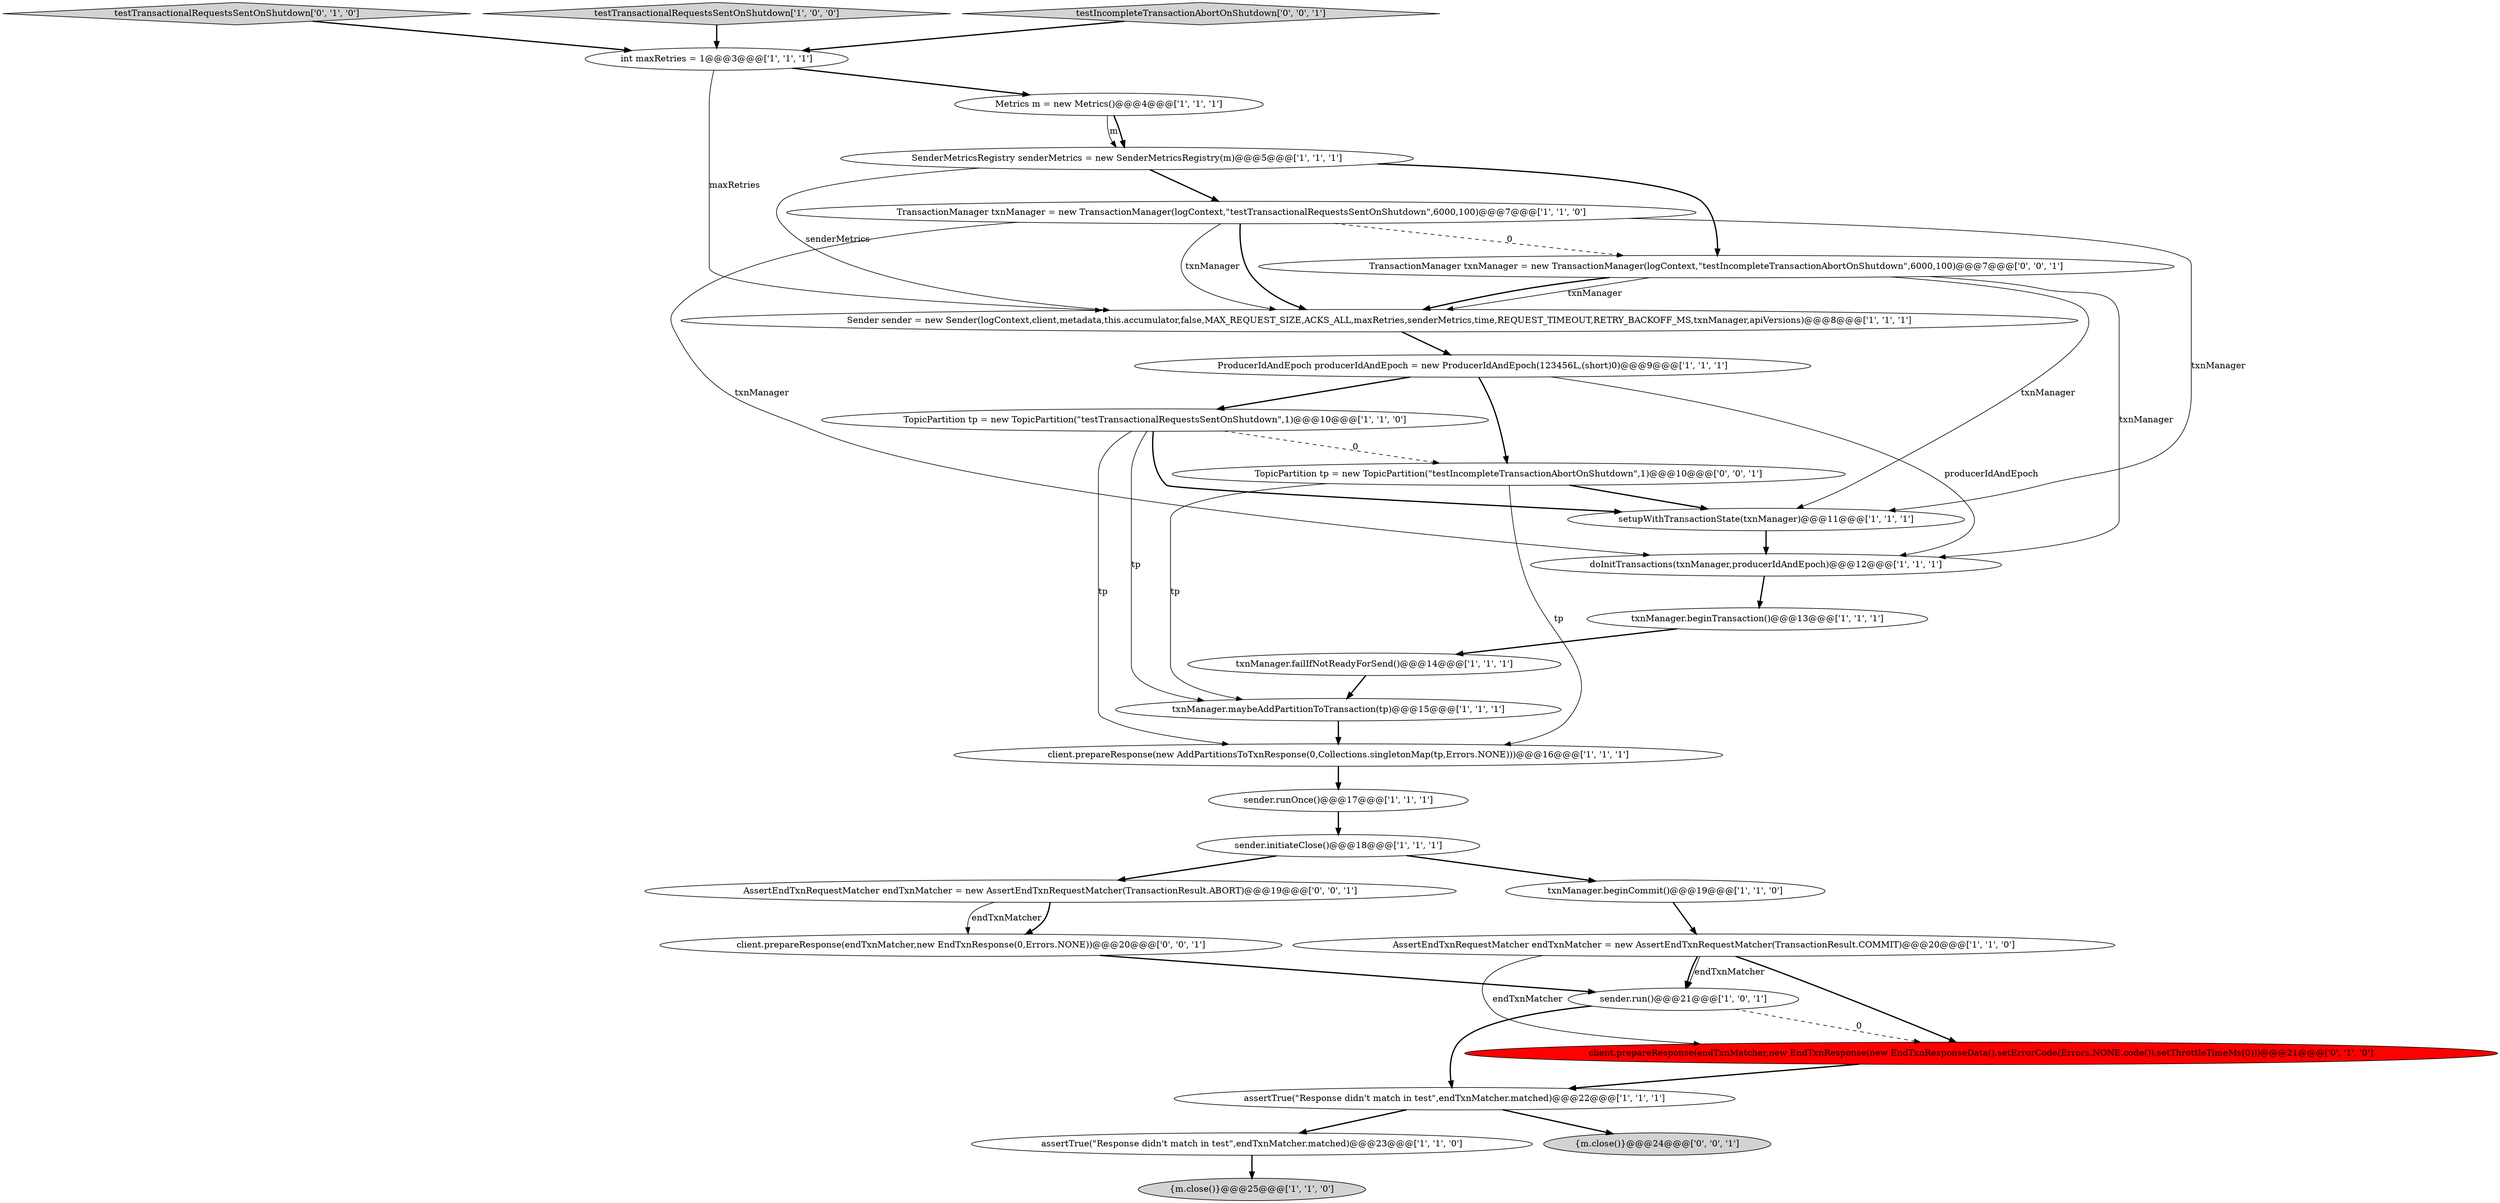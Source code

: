 digraph {
25 [style = filled, label = "client.prepareResponse(endTxnMatcher,new EndTxnResponse(0,Errors.NONE))@@@20@@@['0', '0', '1']", fillcolor = white, shape = ellipse image = "AAA0AAABBB3BBB"];
22 [style = filled, label = "testTransactionalRequestsSentOnShutdown['0', '1', '0']", fillcolor = lightgray, shape = diamond image = "AAA0AAABBB2BBB"];
11 [style = filled, label = "assertTrue(\"Response didn't match in test\",endTxnMatcher.matched)@@@23@@@['1', '1', '0']", fillcolor = white, shape = ellipse image = "AAA0AAABBB1BBB"];
21 [style = filled, label = "AssertEndTxnRequestMatcher endTxnMatcher = new AssertEndTxnRequestMatcher(TransactionResult.COMMIT)@@@20@@@['1', '1', '0']", fillcolor = white, shape = ellipse image = "AAA0AAABBB1BBB"];
1 [style = filled, label = "sender.run()@@@21@@@['1', '0', '1']", fillcolor = white, shape = ellipse image = "AAA0AAABBB1BBB"];
12 [style = filled, label = "int maxRetries = 1@@@3@@@['1', '1', '1']", fillcolor = white, shape = ellipse image = "AAA0AAABBB1BBB"];
23 [style = filled, label = "client.prepareResponse(endTxnMatcher,new EndTxnResponse(new EndTxnResponseData().setErrorCode(Errors.NONE.code()).setThrottleTimeMs(0)))@@@21@@@['0', '1', '0']", fillcolor = red, shape = ellipse image = "AAA1AAABBB2BBB"];
2 [style = filled, label = "txnManager.failIfNotReadyForSend()@@@14@@@['1', '1', '1']", fillcolor = white, shape = ellipse image = "AAA0AAABBB1BBB"];
6 [style = filled, label = "assertTrue(\"Response didn't match in test\",endTxnMatcher.matched)@@@22@@@['1', '1', '1']", fillcolor = white, shape = ellipse image = "AAA0AAABBB1BBB"];
19 [style = filled, label = "txnManager.beginTransaction()@@@13@@@['1', '1', '1']", fillcolor = white, shape = ellipse image = "AAA0AAABBB1BBB"];
29 [style = filled, label = "TopicPartition tp = new TopicPartition(\"testIncompleteTransactionAbortOnShutdown\",1)@@@10@@@['0', '0', '1']", fillcolor = white, shape = ellipse image = "AAA0AAABBB3BBB"];
13 [style = filled, label = "SenderMetricsRegistry senderMetrics = new SenderMetricsRegistry(m)@@@5@@@['1', '1', '1']", fillcolor = white, shape = ellipse image = "AAA0AAABBB1BBB"];
16 [style = filled, label = "testTransactionalRequestsSentOnShutdown['1', '0', '0']", fillcolor = lightgray, shape = diamond image = "AAA0AAABBB1BBB"];
18 [style = filled, label = "doInitTransactions(txnManager,producerIdAndEpoch)@@@12@@@['1', '1', '1']", fillcolor = white, shape = ellipse image = "AAA0AAABBB1BBB"];
0 [style = filled, label = "sender.initiateClose()@@@18@@@['1', '1', '1']", fillcolor = white, shape = ellipse image = "AAA0AAABBB1BBB"];
3 [style = filled, label = "Metrics m = new Metrics()@@@4@@@['1', '1', '1']", fillcolor = white, shape = ellipse image = "AAA0AAABBB1BBB"];
14 [style = filled, label = "TopicPartition tp = new TopicPartition(\"testTransactionalRequestsSentOnShutdown\",1)@@@10@@@['1', '1', '0']", fillcolor = white, shape = ellipse image = "AAA0AAABBB1BBB"];
28 [style = filled, label = "AssertEndTxnRequestMatcher endTxnMatcher = new AssertEndTxnRequestMatcher(TransactionResult.ABORT)@@@19@@@['0', '0', '1']", fillcolor = white, shape = ellipse image = "AAA0AAABBB3BBB"];
15 [style = filled, label = "sender.runOnce()@@@17@@@['1', '1', '1']", fillcolor = white, shape = ellipse image = "AAA0AAABBB1BBB"];
8 [style = filled, label = "{m.close()}@@@25@@@['1', '1', '0']", fillcolor = lightgray, shape = ellipse image = "AAA0AAABBB1BBB"];
7 [style = filled, label = "setupWithTransactionState(txnManager)@@@11@@@['1', '1', '1']", fillcolor = white, shape = ellipse image = "AAA0AAABBB1BBB"];
4 [style = filled, label = "TransactionManager txnManager = new TransactionManager(logContext,\"testTransactionalRequestsSentOnShutdown\",6000,100)@@@7@@@['1', '1', '0']", fillcolor = white, shape = ellipse image = "AAA0AAABBB1BBB"];
5 [style = filled, label = "client.prepareResponse(new AddPartitionsToTxnResponse(0,Collections.singletonMap(tp,Errors.NONE)))@@@16@@@['1', '1', '1']", fillcolor = white, shape = ellipse image = "AAA0AAABBB1BBB"];
10 [style = filled, label = "txnManager.maybeAddPartitionToTransaction(tp)@@@15@@@['1', '1', '1']", fillcolor = white, shape = ellipse image = "AAA0AAABBB1BBB"];
27 [style = filled, label = "{m.close()}@@@24@@@['0', '0', '1']", fillcolor = lightgray, shape = ellipse image = "AAA0AAABBB3BBB"];
20 [style = filled, label = "txnManager.beginCommit()@@@19@@@['1', '1', '0']", fillcolor = white, shape = ellipse image = "AAA0AAABBB1BBB"];
9 [style = filled, label = "Sender sender = new Sender(logContext,client,metadata,this.accumulator,false,MAX_REQUEST_SIZE,ACKS_ALL,maxRetries,senderMetrics,time,REQUEST_TIMEOUT,RETRY_BACKOFF_MS,txnManager,apiVersions)@@@8@@@['1', '1', '1']", fillcolor = white, shape = ellipse image = "AAA0AAABBB1BBB"];
17 [style = filled, label = "ProducerIdAndEpoch producerIdAndEpoch = new ProducerIdAndEpoch(123456L,(short)0)@@@9@@@['1', '1', '1']", fillcolor = white, shape = ellipse image = "AAA0AAABBB1BBB"];
26 [style = filled, label = "testIncompleteTransactionAbortOnShutdown['0', '0', '1']", fillcolor = lightgray, shape = diamond image = "AAA0AAABBB3BBB"];
24 [style = filled, label = "TransactionManager txnManager = new TransactionManager(logContext,\"testIncompleteTransactionAbortOnShutdown\",6000,100)@@@7@@@['0', '0', '1']", fillcolor = white, shape = ellipse image = "AAA0AAABBB3BBB"];
4->9 [style = bold, label=""];
24->9 [style = solid, label="txnManager"];
25->1 [style = bold, label=""];
13->24 [style = bold, label=""];
13->9 [style = solid, label="senderMetrics"];
4->7 [style = solid, label="txnManager"];
18->19 [style = bold, label=""];
21->23 [style = solid, label="endTxnMatcher"];
24->18 [style = solid, label="txnManager"];
5->15 [style = bold, label=""];
29->10 [style = solid, label="tp"];
9->17 [style = bold, label=""];
14->10 [style = solid, label="tp"];
28->25 [style = solid, label="endTxnMatcher"];
19->2 [style = bold, label=""];
0->28 [style = bold, label=""];
2->10 [style = bold, label=""];
14->7 [style = bold, label=""];
17->18 [style = solid, label="producerIdAndEpoch"];
20->21 [style = bold, label=""];
6->27 [style = bold, label=""];
26->12 [style = bold, label=""];
1->6 [style = bold, label=""];
10->5 [style = bold, label=""];
4->18 [style = solid, label="txnManager"];
14->5 [style = solid, label="tp"];
17->14 [style = bold, label=""];
29->5 [style = solid, label="tp"];
22->12 [style = bold, label=""];
3->13 [style = solid, label="m"];
6->11 [style = bold, label=""];
15->0 [style = bold, label=""];
21->1 [style = bold, label=""];
23->6 [style = bold, label=""];
12->9 [style = solid, label="maxRetries"];
21->1 [style = solid, label="endTxnMatcher"];
3->13 [style = bold, label=""];
7->18 [style = bold, label=""];
29->7 [style = bold, label=""];
11->8 [style = bold, label=""];
28->25 [style = bold, label=""];
0->20 [style = bold, label=""];
4->9 [style = solid, label="txnManager"];
24->7 [style = solid, label="txnManager"];
12->3 [style = bold, label=""];
4->24 [style = dashed, label="0"];
17->29 [style = bold, label=""];
14->29 [style = dashed, label="0"];
21->23 [style = bold, label=""];
16->12 [style = bold, label=""];
1->23 [style = dashed, label="0"];
24->9 [style = bold, label=""];
13->4 [style = bold, label=""];
}
